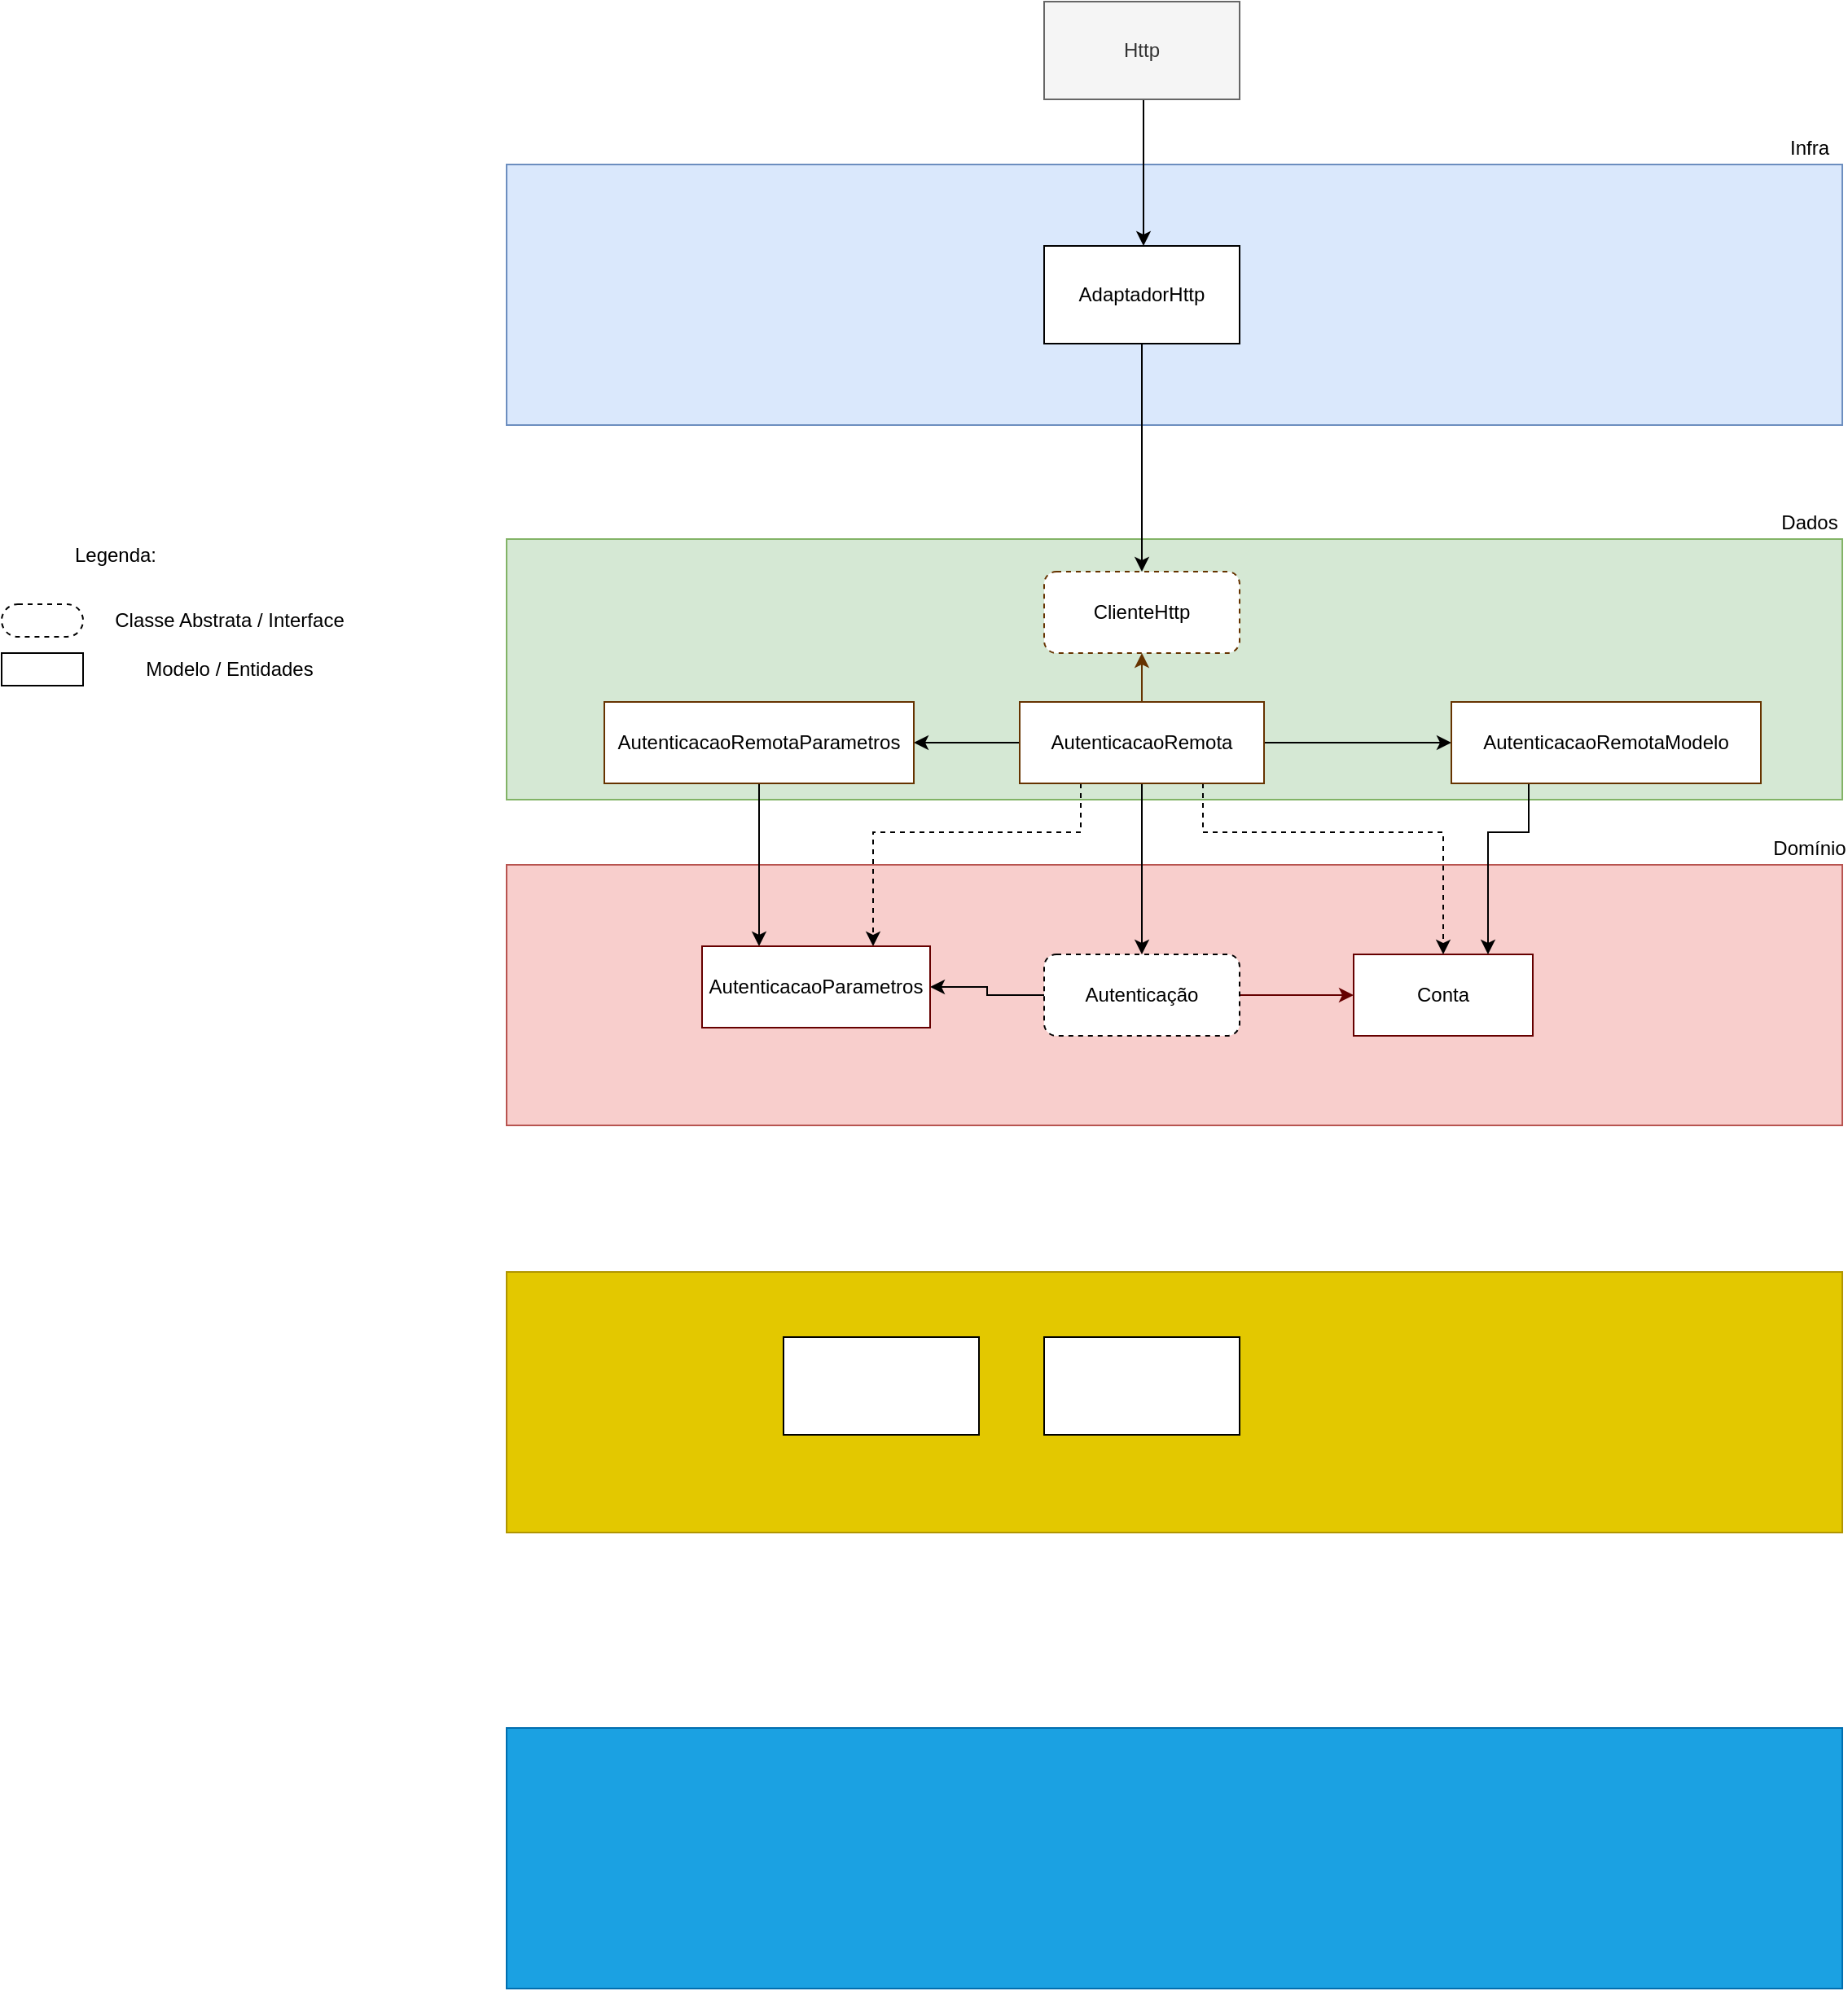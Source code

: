 <mxfile version="14.9.6" type="device"><diagram id="-bbJJGRPxOJt1-t5jsVp" name="Acesso"><mxGraphModel dx="1640" dy="1133" grid="1" gridSize="10" guides="1" tooltips="1" connect="1" arrows="1" fold="1" page="0" pageScale="1" pageWidth="827" pageHeight="1169" background="none" math="0" shadow="0"><root><mxCell id="0"/><mxCell id="1" parent="0"/><mxCell id="UwhH6ctMZS8l2nbzUYeM-2" value="" style="rounded=0;whiteSpace=wrap;html=1;fillColor=#f8cecc;strokeColor=#b85450;" parent="1" vertex="1"><mxGeometry x="10" y="190" width="820" height="160" as="geometry"/></mxCell><mxCell id="UwhH6ctMZS8l2nbzUYeM-15" value="" style="edgeStyle=orthogonalEdgeStyle;rounded=0;orthogonalLoop=1;jettySize=auto;html=1;fillColor=#f8cecc;strokeColor=#660000;" parent="1" source="UwhH6ctMZS8l2nbzUYeM-1" target="UwhH6ctMZS8l2nbzUYeM-10" edge="1"><mxGeometry relative="1" as="geometry"/></mxCell><mxCell id="7zhD6zq6-r8EvPoiKC4T-30" value="" style="edgeStyle=orthogonalEdgeStyle;rounded=0;orthogonalLoop=1;jettySize=auto;html=1;" parent="1" source="UwhH6ctMZS8l2nbzUYeM-1" target="7zhD6zq6-r8EvPoiKC4T-16" edge="1"><mxGeometry relative="1" as="geometry"/></mxCell><mxCell id="UwhH6ctMZS8l2nbzUYeM-1" value="Autenticação" style="rounded=1;whiteSpace=wrap;html=1;dashed=1;" parent="1" vertex="1"><mxGeometry x="340" y="245" width="120" height="50" as="geometry"/></mxCell><mxCell id="UwhH6ctMZS8l2nbzUYeM-3" value="Domínio" style="text;html=1;strokeColor=none;fillColor=none;align=center;verticalAlign=middle;whiteSpace=wrap;rounded=0;" parent="1" vertex="1"><mxGeometry x="790" y="170" width="40" height="20" as="geometry"/></mxCell><mxCell id="UwhH6ctMZS8l2nbzUYeM-5" value="Classe Abstrata / Interface" style="text;html=1;strokeColor=none;fillColor=none;align=center;verticalAlign=middle;whiteSpace=wrap;rounded=0;" parent="1" vertex="1"><mxGeometry x="-250" y="40" width="180" as="geometry"/></mxCell><mxCell id="UwhH6ctMZS8l2nbzUYeM-7" value="Legenda:" style="text;html=1;strokeColor=none;fillColor=none;align=center;verticalAlign=middle;whiteSpace=wrap;rounded=0;" parent="1" vertex="1"><mxGeometry x="-250" y="-10" width="40" height="20" as="geometry"/></mxCell><mxCell id="UwhH6ctMZS8l2nbzUYeM-8" value="" style="rounded=1;whiteSpace=wrap;html=1;dashed=1;arcSize=50;" parent="1" vertex="1"><mxGeometry x="-300" y="30" width="50" height="20" as="geometry"/></mxCell><mxCell id="UwhH6ctMZS8l2nbzUYeM-10" value="Conta" style="rounded=0;whiteSpace=wrap;html=1;strokeColor=#660000;" parent="1" vertex="1"><mxGeometry x="530" y="245" width="110" height="50" as="geometry"/></mxCell><mxCell id="UwhH6ctMZS8l2nbzUYeM-12" value="" style="rounded=0;whiteSpace=wrap;html=1;arcSize=50;" parent="1" vertex="1"><mxGeometry x="-300" y="60" width="50" height="20" as="geometry"/></mxCell><mxCell id="UwhH6ctMZS8l2nbzUYeM-13" value="Modelo / Entidades" style="text;html=1;strokeColor=none;fillColor=none;align=center;verticalAlign=middle;whiteSpace=wrap;rounded=0;" parent="1" vertex="1"><mxGeometry x="-250" y="70" width="180" as="geometry"/></mxCell><mxCell id="UwhH6ctMZS8l2nbzUYeM-19" value="" style="rounded=0;whiteSpace=wrap;html=1;fillColor=#d5e8d4;strokeColor=#82b366;" parent="1" vertex="1"><mxGeometry x="10" y="-10" width="820" height="160" as="geometry"/></mxCell><mxCell id="UwhH6ctMZS8l2nbzUYeM-22" value="Dados" style="text;html=1;strokeColor=none;fillColor=none;align=center;verticalAlign=middle;whiteSpace=wrap;rounded=0;" parent="1" vertex="1"><mxGeometry x="790" y="-30" width="40" height="20" as="geometry"/></mxCell><mxCell id="UwhH6ctMZS8l2nbzUYeM-42" style="edgeStyle=orthogonalEdgeStyle;rounded=0;orthogonalLoop=1;jettySize=auto;html=1;exitX=0.5;exitY=0;exitDx=0;exitDy=0;entryX=0.5;entryY=1;entryDx=0;entryDy=0;strokeColor=#663300;" parent="1" source="UwhH6ctMZS8l2nbzUYeM-23" target="UwhH6ctMZS8l2nbzUYeM-38" edge="1"><mxGeometry relative="1" as="geometry"/></mxCell><mxCell id="7zhD6zq6-r8EvPoiKC4T-9" style="edgeStyle=orthogonalEdgeStyle;rounded=0;orthogonalLoop=1;jettySize=auto;html=1;" parent="1" source="UwhH6ctMZS8l2nbzUYeM-23" target="7zhD6zq6-r8EvPoiKC4T-3" edge="1"><mxGeometry relative="1" as="geometry"/></mxCell><mxCell id="7zhD6zq6-r8EvPoiKC4T-13" style="edgeStyle=orthogonalEdgeStyle;rounded=0;orthogonalLoop=1;jettySize=auto;html=1;" parent="1" source="UwhH6ctMZS8l2nbzUYeM-23" target="7zhD6zq6-r8EvPoiKC4T-4" edge="1"><mxGeometry relative="1" as="geometry"/></mxCell><mxCell id="7zhD6zq6-r8EvPoiKC4T-20" style="edgeStyle=orthogonalEdgeStyle;rounded=0;orthogonalLoop=1;jettySize=auto;html=1;exitX=0.5;exitY=1;exitDx=0;exitDy=0;" parent="1" source="UwhH6ctMZS8l2nbzUYeM-23" target="UwhH6ctMZS8l2nbzUYeM-1" edge="1"><mxGeometry relative="1" as="geometry"/></mxCell><mxCell id="7zhD6zq6-r8EvPoiKC4T-33" style="edgeStyle=orthogonalEdgeStyle;rounded=0;orthogonalLoop=1;jettySize=auto;html=1;exitX=0.75;exitY=1;exitDx=0;exitDy=0;entryX=0.5;entryY=0;entryDx=0;entryDy=0;dashed=1;" parent="1" source="UwhH6ctMZS8l2nbzUYeM-23" target="UwhH6ctMZS8l2nbzUYeM-10" edge="1"><mxGeometry relative="1" as="geometry"><Array as="points"><mxPoint x="438" y="170"/><mxPoint x="585" y="170"/></Array></mxGeometry></mxCell><mxCell id="7zhD6zq6-r8EvPoiKC4T-35" value="&lt;br&gt;" style="edgeLabel;html=1;align=center;verticalAlign=middle;resizable=0;points=[];" parent="7zhD6zq6-r8EvPoiKC4T-33" vertex="1" connectable="0"><mxGeometry x="0.042" y="3" relative="1" as="geometry"><mxPoint as="offset"/></mxGeometry></mxCell><mxCell id="7zhD6zq6-r8EvPoiKC4T-38" style="edgeStyle=orthogonalEdgeStyle;rounded=0;orthogonalLoop=1;jettySize=auto;html=1;exitX=0.25;exitY=1;exitDx=0;exitDy=0;entryX=0.75;entryY=0;entryDx=0;entryDy=0;dashed=1;" parent="1" source="UwhH6ctMZS8l2nbzUYeM-23" target="7zhD6zq6-r8EvPoiKC4T-16" edge="1"><mxGeometry relative="1" as="geometry"><Array as="points"><mxPoint x="363" y="170"/><mxPoint x="235" y="170"/></Array></mxGeometry></mxCell><mxCell id="UwhH6ctMZS8l2nbzUYeM-23" value="AutenticacaoRemota" style="rounded=0;whiteSpace=wrap;html=1;strokeColor=#663300;" parent="1" vertex="1"><mxGeometry x="325" y="90" width="150" height="50" as="geometry"/></mxCell><mxCell id="UwhH6ctMZS8l2nbzUYeM-38" value="" style="rounded=1;whiteSpace=wrap;html=1;strokeColor=#663300;dashed=1;fillColor=#FFFFFF;" parent="1" vertex="1"><mxGeometry x="340" y="10" width="120" height="50" as="geometry"/></mxCell><mxCell id="UwhH6ctMZS8l2nbzUYeM-41" value="ClienteHttp" style="text;html=1;strokeColor=none;fillColor=none;align=center;verticalAlign=middle;whiteSpace=wrap;rounded=0;" parent="1" vertex="1"><mxGeometry x="380" y="25" width="40" height="20" as="geometry"/></mxCell><mxCell id="7zhD6zq6-r8EvPoiKC4T-36" style="edgeStyle=orthogonalEdgeStyle;rounded=0;orthogonalLoop=1;jettySize=auto;html=1;exitX=0.5;exitY=1;exitDx=0;exitDy=0;entryX=0.25;entryY=0;entryDx=0;entryDy=0;" parent="1" source="7zhD6zq6-r8EvPoiKC4T-3" target="7zhD6zq6-r8EvPoiKC4T-16" edge="1"><mxGeometry relative="1" as="geometry"/></mxCell><mxCell id="7zhD6zq6-r8EvPoiKC4T-3" value="AutenticacaoRemotaParametros" style="rounded=0;whiteSpace=wrap;html=1;strokeColor=#663300;" parent="1" vertex="1"><mxGeometry x="70" y="90" width="190" height="50" as="geometry"/></mxCell><mxCell id="7zhD6zq6-r8EvPoiKC4T-31" style="edgeStyle=orthogonalEdgeStyle;rounded=0;orthogonalLoop=1;jettySize=auto;html=1;exitX=0.25;exitY=1;exitDx=0;exitDy=0;entryX=0.75;entryY=0;entryDx=0;entryDy=0;" parent="1" source="7zhD6zq6-r8EvPoiKC4T-4" target="UwhH6ctMZS8l2nbzUYeM-10" edge="1"><mxGeometry relative="1" as="geometry"><Array as="points"><mxPoint x="638" y="170"/><mxPoint x="613" y="170"/></Array></mxGeometry></mxCell><mxCell id="7zhD6zq6-r8EvPoiKC4T-4" value="AutenticacaoRemotaModelo" style="rounded=0;whiteSpace=wrap;html=1;strokeColor=#663300;" parent="1" vertex="1"><mxGeometry x="590" y="90" width="190" height="50" as="geometry"/></mxCell><mxCell id="7zhD6zq6-r8EvPoiKC4T-16" value="AutenticacaoParametros" style="rounded=0;whiteSpace=wrap;html=1;strokeColor=#660000;" parent="1" vertex="1"><mxGeometry x="130" y="240" width="140" height="50" as="geometry"/></mxCell><mxCell id="Z8HJeur-uWIIA_DgqLQY-1" value="" style="rounded=0;whiteSpace=wrap;html=1;fillColor=#dae8fc;strokeColor=#6c8ebf;" vertex="1" parent="1"><mxGeometry x="10" y="-240" width="820" height="160" as="geometry"/></mxCell><mxCell id="Z8HJeur-uWIIA_DgqLQY-6" style="edgeStyle=orthogonalEdgeStyle;rounded=0;orthogonalLoop=1;jettySize=auto;html=1;entryX=0.5;entryY=0;entryDx=0;entryDy=0;" edge="1" parent="1" source="Z8HJeur-uWIIA_DgqLQY-3" target="UwhH6ctMZS8l2nbzUYeM-38"><mxGeometry relative="1" as="geometry"/></mxCell><mxCell id="Z8HJeur-uWIIA_DgqLQY-3" value="AdaptadorHttp" style="rounded=0;whiteSpace=wrap;html=1;" vertex="1" parent="1"><mxGeometry x="340" y="-190" width="120" height="60" as="geometry"/></mxCell><mxCell id="Z8HJeur-uWIIA_DgqLQY-5" value="Infra" style="text;html=1;strokeColor=none;fillColor=none;align=center;verticalAlign=middle;whiteSpace=wrap;rounded=0;" vertex="1" parent="1"><mxGeometry x="790" y="-260" width="40" height="20" as="geometry"/></mxCell><mxCell id="Z8HJeur-uWIIA_DgqLQY-8" value="" style="edgeStyle=orthogonalEdgeStyle;rounded=0;orthogonalLoop=1;jettySize=auto;html=1;" edge="1" parent="1"><mxGeometry relative="1" as="geometry"><mxPoint x="401" y="-280" as="sourcePoint"/><mxPoint x="401" y="-190" as="targetPoint"/><Array as="points"><mxPoint x="401" y="-250"/><mxPoint x="401" y="-250"/></Array></mxGeometry></mxCell><mxCell id="Z8HJeur-uWIIA_DgqLQY-7" value="Http" style="whiteSpace=wrap;html=1;fillColor=#f5f5f5;strokeColor=#666666;fontColor=#333333;" vertex="1" parent="1"><mxGeometry x="340" y="-340" width="120" height="60" as="geometry"/></mxCell><mxCell id="Z8HJeur-uWIIA_DgqLQY-9" value="" style="rounded=0;whiteSpace=wrap;html=1;fillColor=#e3c800;strokeColor=#B09500;fontColor=#000000;" vertex="1" parent="1"><mxGeometry x="10" y="440" width="820" height="160" as="geometry"/></mxCell><mxCell id="Z8HJeur-uWIIA_DgqLQY-10" value="" style="rounded=0;whiteSpace=wrap;html=1;fillColor=#1ba1e2;strokeColor=#006EAF;fontColor=#ffffff;" vertex="1" parent="1"><mxGeometry x="10" y="720" width="820" height="160" as="geometry"/></mxCell><mxCell id="Z8HJeur-uWIIA_DgqLQY-11" value="" style="rounded=0;whiteSpace=wrap;html=1;" vertex="1" parent="1"><mxGeometry x="180" y="480" width="120" height="60" as="geometry"/></mxCell><mxCell id="Z8HJeur-uWIIA_DgqLQY-12" value="" style="rounded=0;whiteSpace=wrap;html=1;" vertex="1" parent="1"><mxGeometry x="340" y="480" width="120" height="60" as="geometry"/></mxCell></root></mxGraphModel></diagram></mxfile>